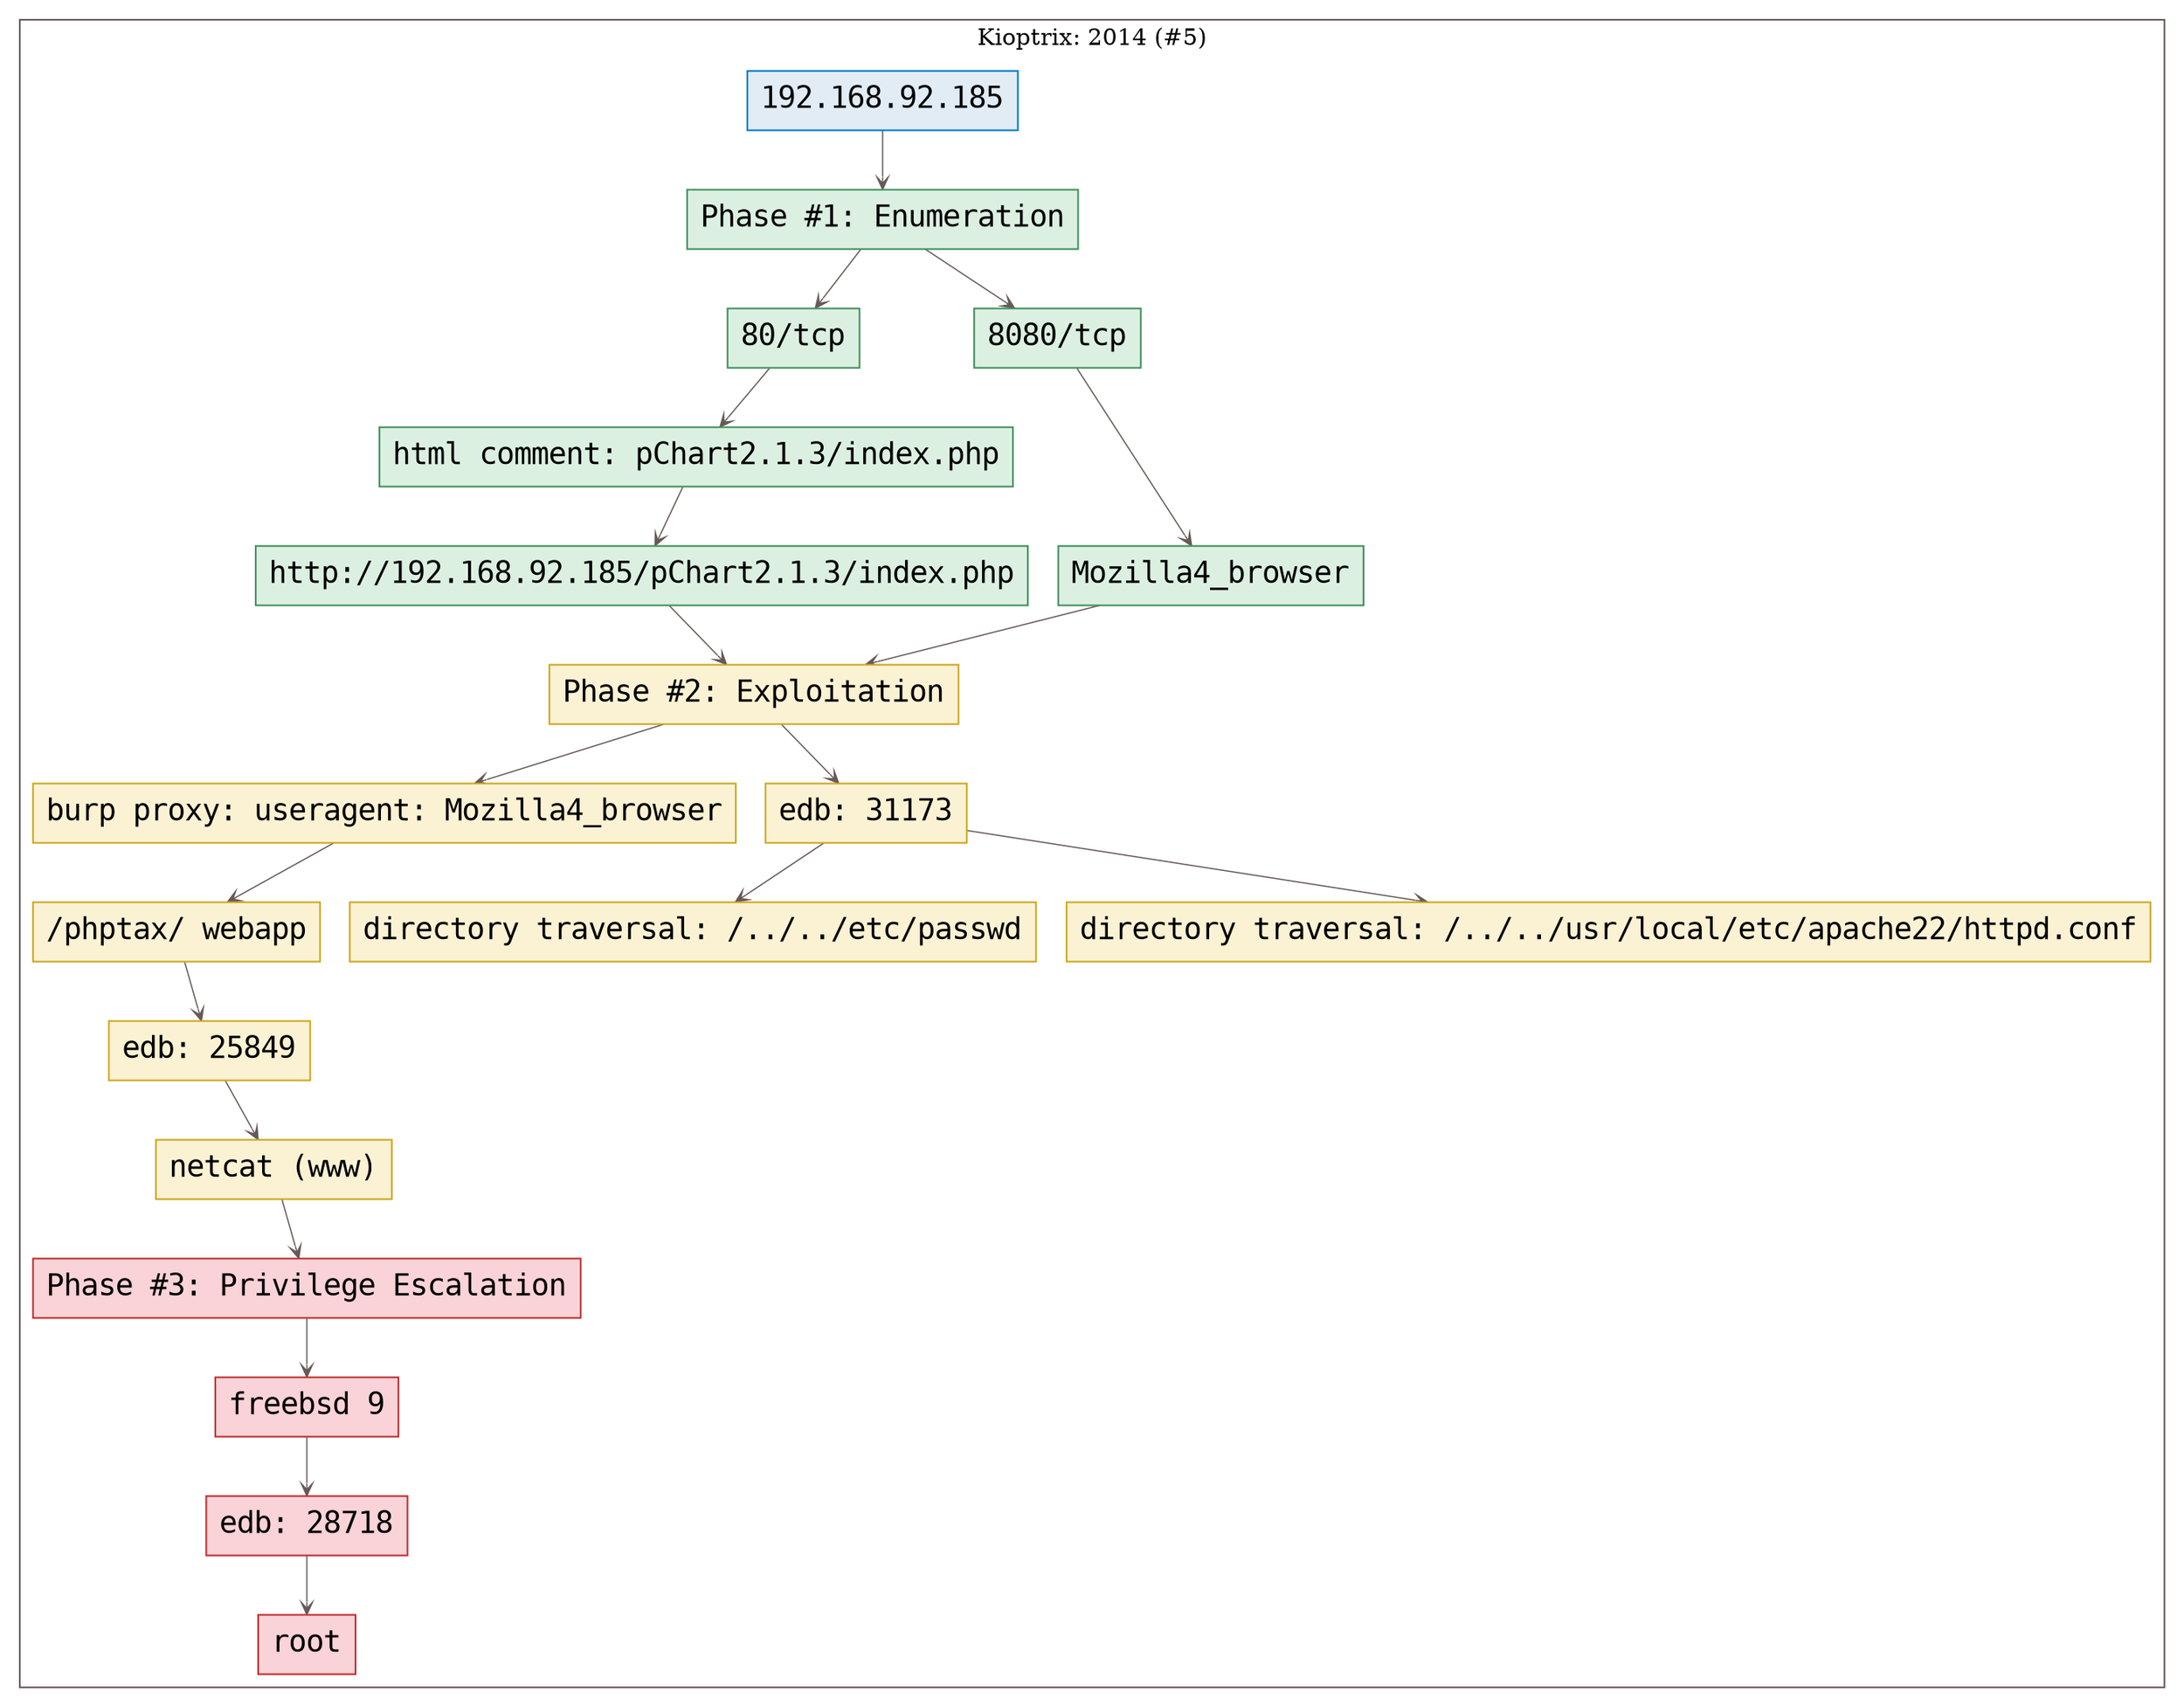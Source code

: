 digraph G {
  #rankdir=LR;
  nodesdictep=1.0; splines="line"; K=0.6; overlap=scale; fixedsize=true; resolution=72; bgcolor="#ffffff"; outputorder="edgesfirst";
  node [fontname="courier" fontsize=18 shape=box width=0.25 fillcolor="white" style="filled,solid"];
  edge [style=solid color="#665957" penwidth=0.75 arrowhead=vee arrowsize=0.75 ];

  0[label="192.168.92.185" color="#0077cc" fillcolor="#e1ecf4" tooltip="Kioptrix: 2014 (#5)"];
  10[label="Mozilla4_browser" color="#3d8f58" fillcolor="#dcf0e2" tooltip="Phase #1:Enumeration"];
  11[label="burp proxy: useragent: Mozilla4_browser" color="#cea51b" fillcolor="#fbf2d4" tooltip="Phase #2:Exploitation"];
  12[label="/phptax/ webapp" color="#cea51b" fillcolor="#fbf2d4" tooltip="Phase #2:Exploitation"];
  13[label="edb: 25849" color="#cea51b" fillcolor="#fbf2d4" tooltip="Phase #2:Exploitation"];
  14[label="netcat (www)" color="#cea51b" fillcolor="#fbf2d4" tooltip="Phase #2:Exploitation"];
  15[label="Phase #3: Privilege Escalation" color="#c02d2e" fillcolor="#f9d3d7" tooltip="Phase #3:Privilege Escalation"];
  16[label="freebsd 9" color="#c02d2e" fillcolor="#f9d3d7" tooltip="Phase #3:Privilege Escalation"];
  17[label="edb: 28718" color="#c02d2e" fillcolor="#f9d3d7" tooltip="Phase #3:Privilege Escalation"];
  18[label="root" color="#c02d2e" fillcolor="#f9d3d7" tooltip="Phase #3:Privilege Escalation"];
  1[label="Phase #1: Enumeration" color="#3d8f58" fillcolor="#dcf0e2" tooltip="Phase #1:Enumeration"];
  2[label="80/tcp" color="#3d8f58" fillcolor="#dcf0e2" tooltip="Phase #1:Enumeration"];
  3[label="html comment: pChart2.1.3/index.php" color="#3d8f58" fillcolor="#dcf0e2" tooltip="Phase #1:Enumeration"];
  4[label="http://192.168.92.185/pChart2.1.3/index.php" color="#3d8f58" fillcolor="#dcf0e2" tooltip="Phase #1:Enumeration"];
  5[label="Phase #2: Exploitation" color="#cea51b" fillcolor="#fbf2d4" tooltip="Phase #2:Exploitation"];
  6[label="edb: 31173" color="#cea51b" fillcolor="#fbf2d4" tooltip="Phase #2:Exploitation"];
  7[label="directory traversal: /../../etc/passwd" color="#cea51b" fillcolor="#fbf2d4" tooltip="Phase #2:Exploitation"];
  8[label="directory traversal: /../../usr/local/etc/apache22/httpd.conf" color="#cea51b" fillcolor="#fbf2d4" tooltip="Phase #2:Exploitation"];
  9[label="8080/tcp" color="#3d8f58" fillcolor="#dcf0e2" tooltip="Phase #1:Enumeration"];

  subgraph cluster_0 {
    node [style="filled,solid"];
    label = "Kioptrix: 2014 (#5)";
    color = "#665957";
    0 -> 1 [color="#665957"];
    1 -> 2 [color="#665957"];
    1 -> 9 [color="#665957"];
    10 -> 5 [color="#665957"];
    11 -> 12 [color="#665957"];
    12 -> 13 [color="#665957"];
    13 -> 14 [color="#665957"];
    14 -> 15 [color="#665957"];
    15 -> 16 [color="#665957"];
    16 -> 17 [color="#665957"];
    17 -> 18 [color="#665957"];
    2 -> 3 [color="#665957"];
    3 -> 4 [color="#665957"];
    4 -> 5 [color="#665957"];
    5 -> 11 [color="#665957"];
    5 -> 6 [color="#665957"];
    6 -> 7 [color="#665957"];
    6 -> 8 [color="#665957"];
    9 -> 10 [color="#665957"];
  }
}
